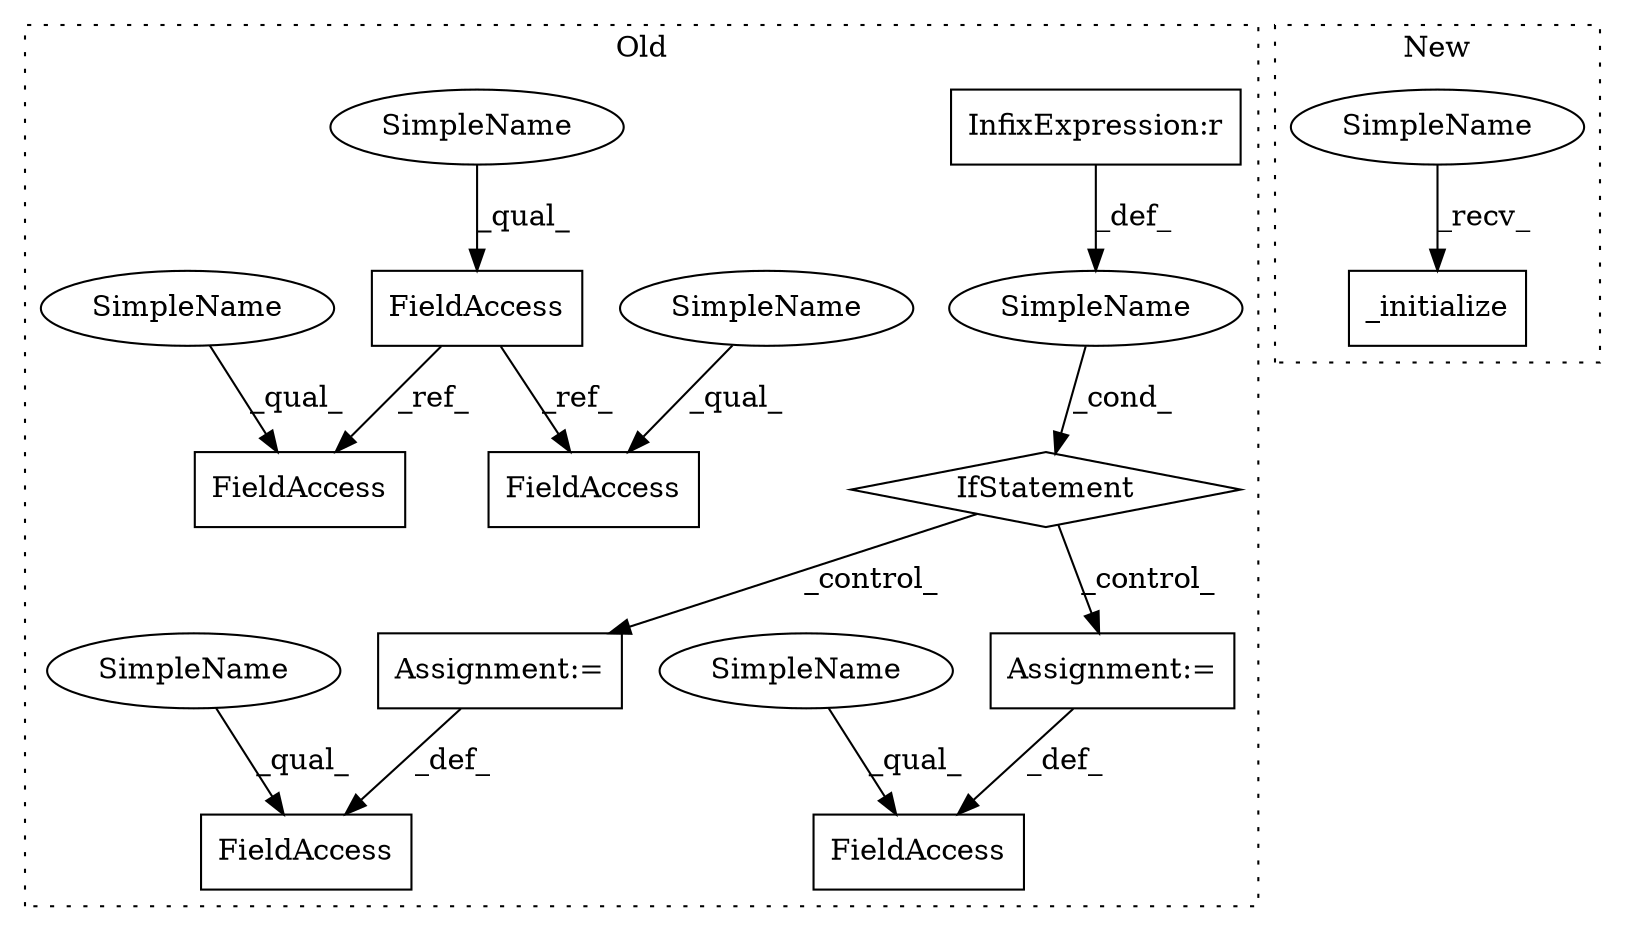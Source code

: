 digraph G {
subgraph cluster0 {
1 [label="IfStatement" a="25" s="2331,2358" l="4,2" shape="diamond"];
3 [label="SimpleName" a="42" s="" l="" shape="ellipse"];
4 [label="Assignment:=" a="7" s="2490" l="1" shape="box"];
5 [label="FieldAccess" a="22" s="2475" l="15" shape="box"];
6 [label="InfixExpression:r" a="27" s="2350" l="4" shape="box"];
7 [label="FieldAccess" a="22" s="2368" l="15" shape="box"];
8 [label="FieldAccess" a="22" s="2218" l="9" shape="box"];
9 [label="FieldAccess" a="22" s="2401" l="9" shape="box"];
10 [label="FieldAccess" a="22" s="2512" l="9" shape="box"];
11 [label="Assignment:=" a="7" s="2383" l="1" shape="box"];
12 [label="SimpleName" a="42" s="2218" l="4" shape="ellipse"];
13 [label="SimpleName" a="42" s="2512" l="4" shape="ellipse"];
14 [label="SimpleName" a="42" s="2401" l="4" shape="ellipse"];
15 [label="SimpleName" a="42" s="2475" l="4" shape="ellipse"];
16 [label="SimpleName" a="42" s="2368" l="4" shape="ellipse"];
label = "Old";
style="dotted";
}
subgraph cluster1 {
2 [label="_initialize" a="32" s="3725,3749" l="12,1" shape="box"];
17 [label="SimpleName" a="42" s="3720" l="4" shape="ellipse"];
label = "New";
style="dotted";
}
1 -> 11 [label="_control_"];
1 -> 4 [label="_control_"];
3 -> 1 [label="_cond_"];
4 -> 5 [label="_def_"];
6 -> 3 [label="_def_"];
8 -> 10 [label="_ref_"];
8 -> 9 [label="_ref_"];
11 -> 7 [label="_def_"];
12 -> 8 [label="_qual_"];
13 -> 10 [label="_qual_"];
14 -> 9 [label="_qual_"];
15 -> 5 [label="_qual_"];
16 -> 7 [label="_qual_"];
17 -> 2 [label="_recv_"];
}
